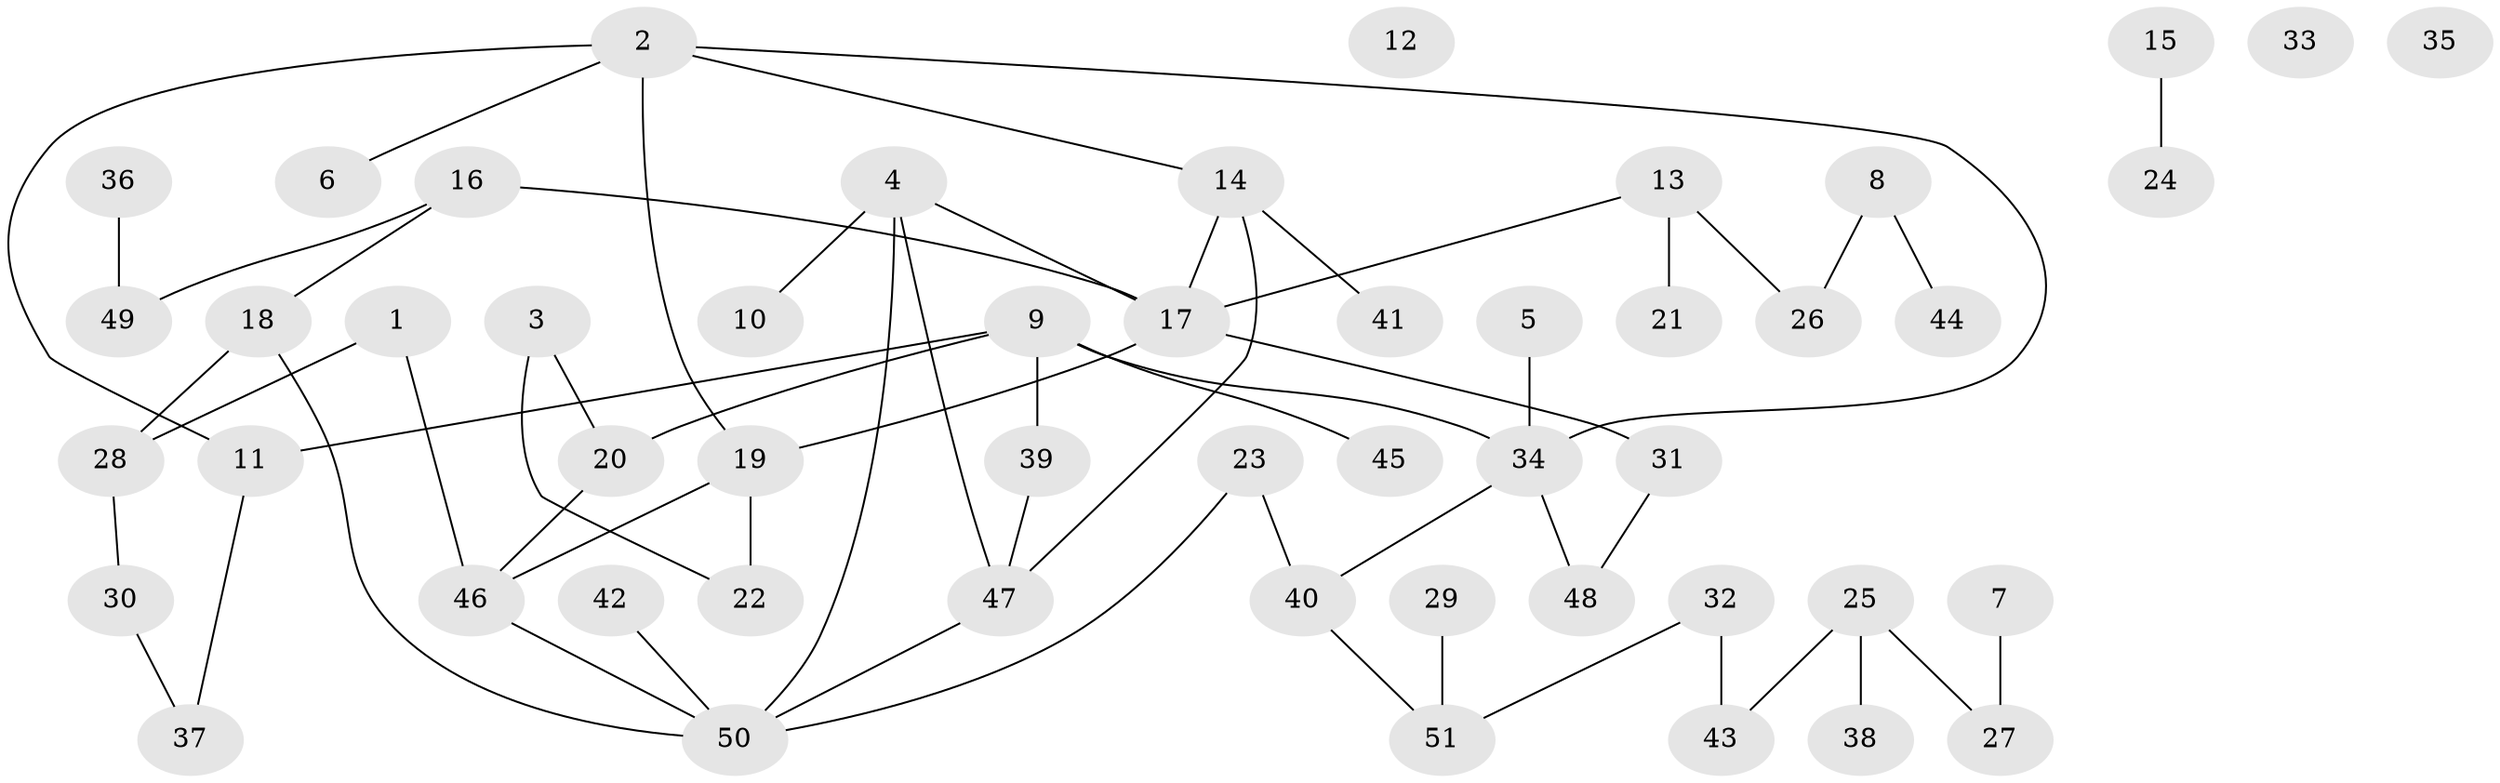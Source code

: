 // Generated by graph-tools (version 1.1) at 2025/39/03/09/25 04:39:58]
// undirected, 51 vertices, 59 edges
graph export_dot {
graph [start="1"]
  node [color=gray90,style=filled];
  1;
  2;
  3;
  4;
  5;
  6;
  7;
  8;
  9;
  10;
  11;
  12;
  13;
  14;
  15;
  16;
  17;
  18;
  19;
  20;
  21;
  22;
  23;
  24;
  25;
  26;
  27;
  28;
  29;
  30;
  31;
  32;
  33;
  34;
  35;
  36;
  37;
  38;
  39;
  40;
  41;
  42;
  43;
  44;
  45;
  46;
  47;
  48;
  49;
  50;
  51;
  1 -- 28;
  1 -- 46;
  2 -- 6;
  2 -- 11;
  2 -- 14;
  2 -- 19;
  2 -- 34;
  3 -- 20;
  3 -- 22;
  4 -- 10;
  4 -- 17;
  4 -- 47;
  4 -- 50;
  5 -- 34;
  7 -- 27;
  8 -- 26;
  8 -- 44;
  9 -- 11;
  9 -- 20;
  9 -- 34;
  9 -- 39;
  9 -- 45;
  11 -- 37;
  13 -- 17;
  13 -- 21;
  13 -- 26;
  14 -- 17;
  14 -- 41;
  14 -- 47;
  15 -- 24;
  16 -- 17;
  16 -- 18;
  16 -- 49;
  17 -- 19;
  17 -- 31;
  18 -- 28;
  18 -- 50;
  19 -- 22;
  19 -- 46;
  20 -- 46;
  23 -- 40;
  23 -- 50;
  25 -- 27;
  25 -- 38;
  25 -- 43;
  28 -- 30;
  29 -- 51;
  30 -- 37;
  31 -- 48;
  32 -- 43;
  32 -- 51;
  34 -- 40;
  34 -- 48;
  36 -- 49;
  39 -- 47;
  40 -- 51;
  42 -- 50;
  46 -- 50;
  47 -- 50;
}
